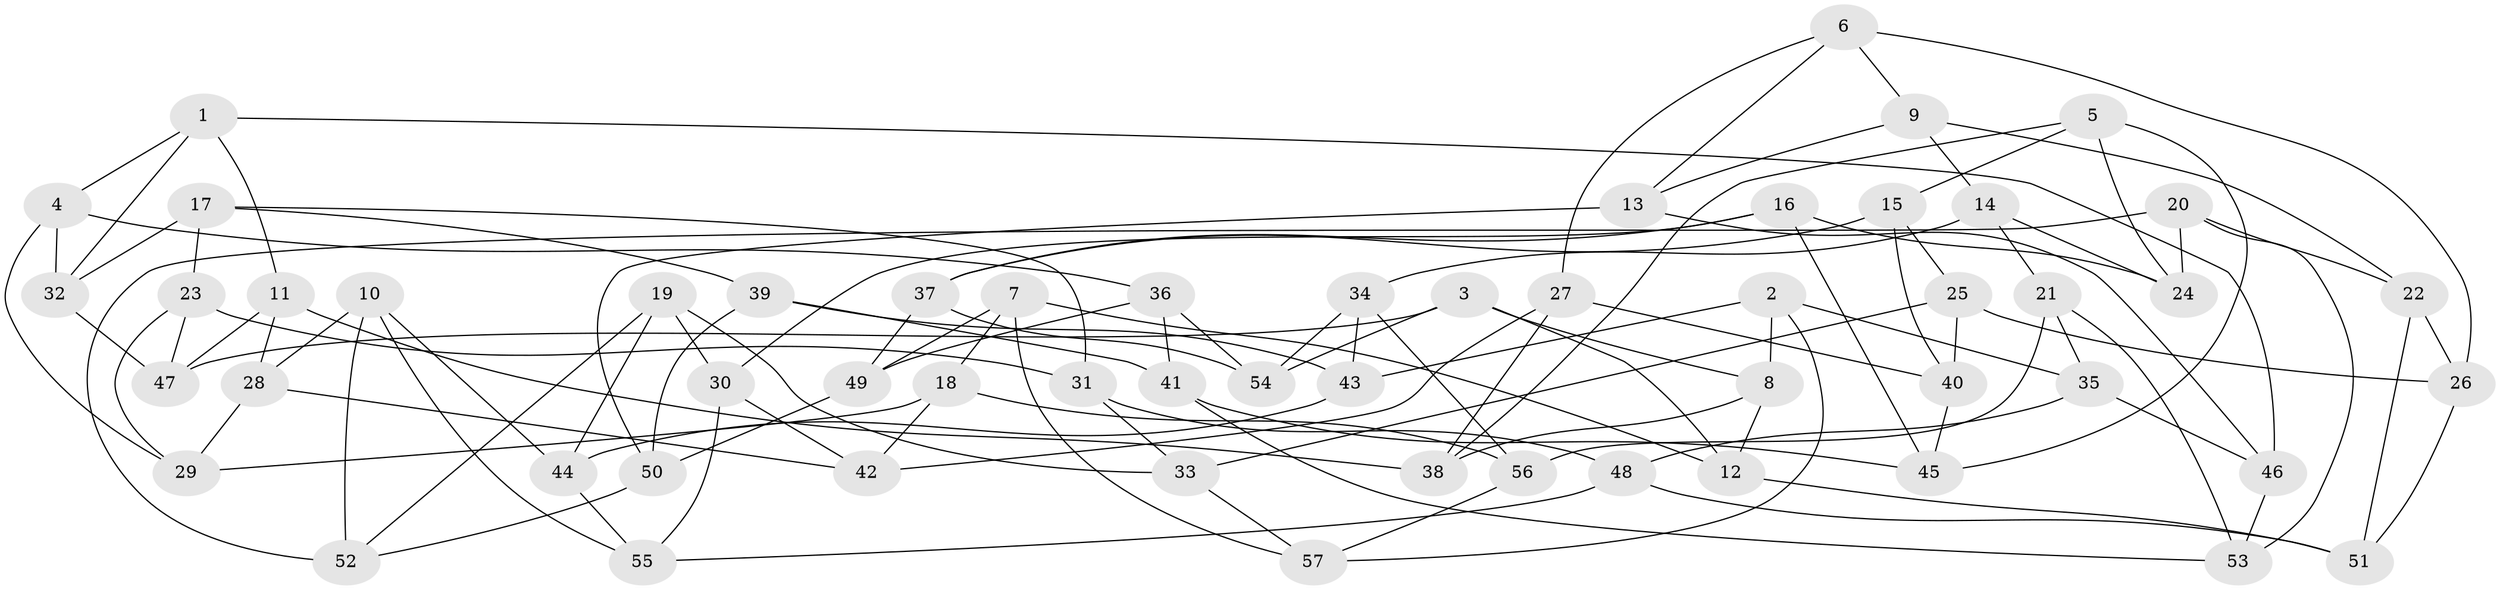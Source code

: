 // coarse degree distribution, {8: 0.05714285714285714, 4: 0.6571428571428571, 7: 0.02857142857142857, 3: 0.17142857142857143, 9: 0.05714285714285714, 5: 0.02857142857142857}
// Generated by graph-tools (version 1.1) at 2025/53/03/04/25 22:53:32]
// undirected, 57 vertices, 114 edges
graph export_dot {
  node [color=gray90,style=filled];
  1;
  2;
  3;
  4;
  5;
  6;
  7;
  8;
  9;
  10;
  11;
  12;
  13;
  14;
  15;
  16;
  17;
  18;
  19;
  20;
  21;
  22;
  23;
  24;
  25;
  26;
  27;
  28;
  29;
  30;
  31;
  32;
  33;
  34;
  35;
  36;
  37;
  38;
  39;
  40;
  41;
  42;
  43;
  44;
  45;
  46;
  47;
  48;
  49;
  50;
  51;
  52;
  53;
  54;
  55;
  56;
  57;
  1 -- 46;
  1 -- 11;
  1 -- 32;
  1 -- 4;
  2 -- 35;
  2 -- 57;
  2 -- 43;
  2 -- 8;
  3 -- 8;
  3 -- 54;
  3 -- 47;
  3 -- 12;
  4 -- 36;
  4 -- 29;
  4 -- 32;
  5 -- 15;
  5 -- 24;
  5 -- 45;
  5 -- 38;
  6 -- 9;
  6 -- 26;
  6 -- 27;
  6 -- 13;
  7 -- 57;
  7 -- 49;
  7 -- 18;
  7 -- 12;
  8 -- 12;
  8 -- 38;
  9 -- 22;
  9 -- 14;
  9 -- 13;
  10 -- 55;
  10 -- 44;
  10 -- 28;
  10 -- 52;
  11 -- 38;
  11 -- 28;
  11 -- 47;
  12 -- 51;
  13 -- 50;
  13 -- 46;
  14 -- 21;
  14 -- 24;
  14 -- 34;
  15 -- 25;
  15 -- 37;
  15 -- 40;
  16 -- 30;
  16 -- 37;
  16 -- 45;
  16 -- 24;
  17 -- 23;
  17 -- 32;
  17 -- 31;
  17 -- 39;
  18 -- 29;
  18 -- 56;
  18 -- 42;
  19 -- 33;
  19 -- 30;
  19 -- 52;
  19 -- 44;
  20 -- 22;
  20 -- 53;
  20 -- 24;
  20 -- 52;
  21 -- 35;
  21 -- 56;
  21 -- 53;
  22 -- 51;
  22 -- 26;
  23 -- 29;
  23 -- 31;
  23 -- 47;
  25 -- 33;
  25 -- 40;
  25 -- 26;
  26 -- 51;
  27 -- 38;
  27 -- 40;
  27 -- 42;
  28 -- 29;
  28 -- 42;
  30 -- 42;
  30 -- 55;
  31 -- 48;
  31 -- 33;
  32 -- 47;
  33 -- 57;
  34 -- 43;
  34 -- 56;
  34 -- 54;
  35 -- 48;
  35 -- 46;
  36 -- 41;
  36 -- 54;
  36 -- 49;
  37 -- 54;
  37 -- 49;
  39 -- 43;
  39 -- 50;
  39 -- 41;
  40 -- 45;
  41 -- 45;
  41 -- 53;
  43 -- 44;
  44 -- 55;
  46 -- 53;
  48 -- 55;
  48 -- 51;
  49 -- 50;
  50 -- 52;
  56 -- 57;
}
